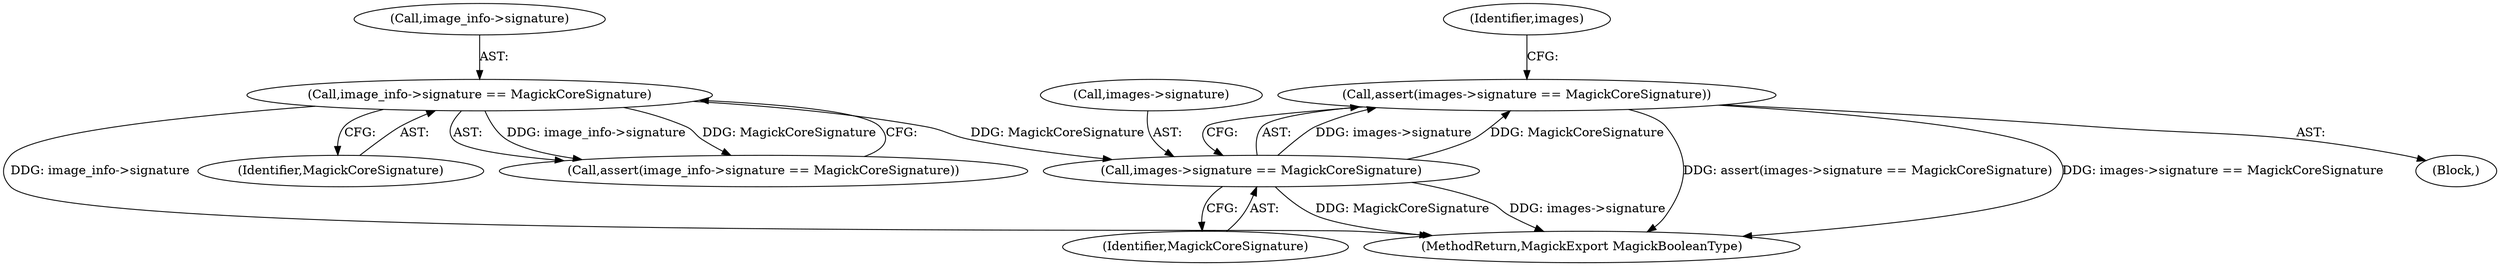 digraph "0_ImageMagick_5b4bebaa91849c592a8448bc353ab25a54ff8c44@API" {
"1000134" [label="(Call,assert(images->signature == MagickCoreSignature))"];
"1000135" [label="(Call,images->signature == MagickCoreSignature)"];
"1000123" [label="(Call,image_info->signature == MagickCoreSignature)"];
"1000408" [label="(MethodReturn,MagickExport MagickBooleanType)"];
"1000107" [label="(Block,)"];
"1000136" [label="(Call,images->signature)"];
"1000134" [label="(Call,assert(images->signature == MagickCoreSignature))"];
"1000127" [label="(Identifier,MagickCoreSignature)"];
"1000139" [label="(Identifier,MagickCoreSignature)"];
"1000122" [label="(Call,assert(image_info->signature == MagickCoreSignature))"];
"1000143" [label="(Identifier,images)"];
"1000124" [label="(Call,image_info->signature)"];
"1000135" [label="(Call,images->signature == MagickCoreSignature)"];
"1000123" [label="(Call,image_info->signature == MagickCoreSignature)"];
"1000134" -> "1000107"  [label="AST: "];
"1000134" -> "1000135"  [label="CFG: "];
"1000135" -> "1000134"  [label="AST: "];
"1000143" -> "1000134"  [label="CFG: "];
"1000134" -> "1000408"  [label="DDG: assert(images->signature == MagickCoreSignature)"];
"1000134" -> "1000408"  [label="DDG: images->signature == MagickCoreSignature"];
"1000135" -> "1000134"  [label="DDG: images->signature"];
"1000135" -> "1000134"  [label="DDG: MagickCoreSignature"];
"1000135" -> "1000139"  [label="CFG: "];
"1000136" -> "1000135"  [label="AST: "];
"1000139" -> "1000135"  [label="AST: "];
"1000135" -> "1000408"  [label="DDG: MagickCoreSignature"];
"1000135" -> "1000408"  [label="DDG: images->signature"];
"1000123" -> "1000135"  [label="DDG: MagickCoreSignature"];
"1000123" -> "1000122"  [label="AST: "];
"1000123" -> "1000127"  [label="CFG: "];
"1000124" -> "1000123"  [label="AST: "];
"1000127" -> "1000123"  [label="AST: "];
"1000122" -> "1000123"  [label="CFG: "];
"1000123" -> "1000408"  [label="DDG: image_info->signature"];
"1000123" -> "1000122"  [label="DDG: image_info->signature"];
"1000123" -> "1000122"  [label="DDG: MagickCoreSignature"];
}
